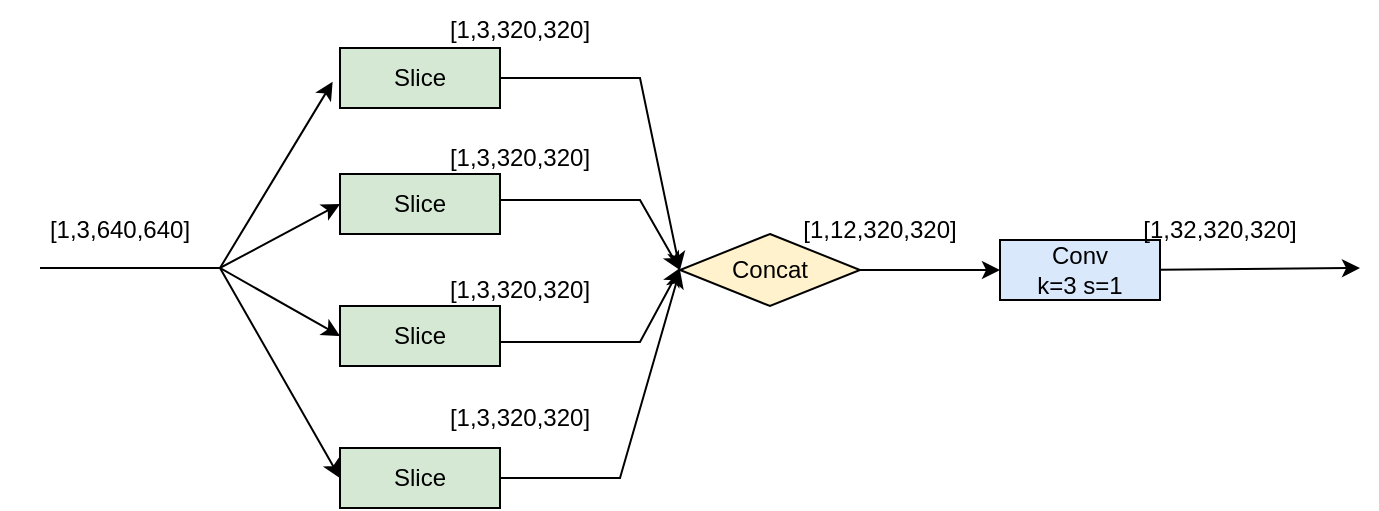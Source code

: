 <mxfile version="21.3.2" type="github">
  <diagram name="第 1 页" id="ceQ6GFxcm7EV7B7ji0B9">
    <mxGraphModel dx="272" dy="617" grid="1" gridSize="10" guides="1" tooltips="1" connect="1" arrows="1" fold="1" page="1" pageScale="1" pageWidth="827" pageHeight="1169" math="0" shadow="0">
      <root>
        <mxCell id="0" />
        <mxCell id="1" parent="0" />
        <mxCell id="Lq95LYcmepECOroukfa--2" value="Concat" style="rhombus;whiteSpace=wrap;html=1;fillColor=#fff2cc;strokeColor=#000000;" vertex="1" parent="1">
          <mxGeometry x="1240" y="303" width="90" height="36" as="geometry" />
        </mxCell>
        <mxCell id="Lq95LYcmepECOroukfa--3" value="Slice" style="rounded=0;whiteSpace=wrap;html=1;fillColor=#d5e8d4;strokeColor=#000000;" vertex="1" parent="1">
          <mxGeometry x="1070" y="210" width="80" height="30" as="geometry" />
        </mxCell>
        <mxCell id="Lq95LYcmepECOroukfa--4" value="" style="endArrow=classic;html=1;rounded=0;entryX=-0.046;entryY=0.562;entryDx=0;entryDy=0;entryPerimeter=0;" edge="1" parent="1" target="Lq95LYcmepECOroukfa--3">
          <mxGeometry width="50" height="50" relative="1" as="geometry">
            <mxPoint x="920" y="320" as="sourcePoint" />
            <mxPoint x="1020" y="270" as="targetPoint" />
            <Array as="points">
              <mxPoint x="1010" y="320" />
            </Array>
          </mxGeometry>
        </mxCell>
        <mxCell id="Lq95LYcmepECOroukfa--7" value="[1,3,640,640]" style="rounded=0;whiteSpace=wrap;html=1;fillColor=none;strokeColor=none;" vertex="1" parent="1">
          <mxGeometry x="900" y="286" width="120" height="30" as="geometry" />
        </mxCell>
        <mxCell id="Lq95LYcmepECOroukfa--8" value="Conv&lt;br&gt;k=3 s=1" style="rounded=0;whiteSpace=wrap;html=1;fillColor=#dae8fc;strokeColor=#000000;" vertex="1" parent="1">
          <mxGeometry x="1400" y="306" width="80" height="30" as="geometry" />
        </mxCell>
        <mxCell id="Lq95LYcmepECOroukfa--9" value="Slice" style="rounded=0;whiteSpace=wrap;html=1;fillColor=#d5e8d4;strokeColor=#000000;" vertex="1" parent="1">
          <mxGeometry x="1070" y="273" width="80" height="30" as="geometry" />
        </mxCell>
        <mxCell id="Lq95LYcmepECOroukfa--10" value="Slice" style="rounded=0;whiteSpace=wrap;html=1;fillColor=#d5e8d4;strokeColor=#000000;" vertex="1" parent="1">
          <mxGeometry x="1070" y="339" width="80" height="30" as="geometry" />
        </mxCell>
        <mxCell id="Lq95LYcmepECOroukfa--11" value="Slice" style="rounded=0;whiteSpace=wrap;html=1;fillColor=#d5e8d4;strokeColor=#000000;" vertex="1" parent="1">
          <mxGeometry x="1070" y="410" width="80" height="30" as="geometry" />
        </mxCell>
        <mxCell id="Lq95LYcmepECOroukfa--12" value="" style="endArrow=classic;html=1;rounded=0;entryX=0;entryY=0.5;entryDx=0;entryDy=0;" edge="1" parent="1" target="Lq95LYcmepECOroukfa--9">
          <mxGeometry width="50" height="50" relative="1" as="geometry">
            <mxPoint x="920" y="320" as="sourcePoint" />
            <mxPoint x="1070" y="240" as="targetPoint" />
            <Array as="points">
              <mxPoint x="1010" y="320" />
            </Array>
          </mxGeometry>
        </mxCell>
        <mxCell id="Lq95LYcmepECOroukfa--13" value="" style="endArrow=classic;html=1;rounded=0;entryX=0;entryY=0.5;entryDx=0;entryDy=0;" edge="1" parent="1" target="Lq95LYcmepECOroukfa--11">
          <mxGeometry width="50" height="50" relative="1" as="geometry">
            <mxPoint x="920" y="320" as="sourcePoint" />
            <mxPoint x="1046" y="347" as="targetPoint" />
            <Array as="points">
              <mxPoint x="1010" y="320" />
            </Array>
          </mxGeometry>
        </mxCell>
        <mxCell id="Lq95LYcmepECOroukfa--14" value="" style="endArrow=classic;html=1;rounded=0;entryX=0;entryY=0.5;entryDx=0;entryDy=0;" edge="1" parent="1" target="Lq95LYcmepECOroukfa--10">
          <mxGeometry width="50" height="50" relative="1" as="geometry">
            <mxPoint x="920" y="320" as="sourcePoint" />
            <mxPoint x="1096" y="257" as="targetPoint" />
            <Array as="points">
              <mxPoint x="1010" y="320" />
            </Array>
          </mxGeometry>
        </mxCell>
        <mxCell id="Lq95LYcmepECOroukfa--15" value="[1,3,320,320]" style="rounded=0;whiteSpace=wrap;html=1;fillColor=none;strokeColor=none;" vertex="1" parent="1">
          <mxGeometry x="1100" y="316" width="120" height="30" as="geometry" />
        </mxCell>
        <mxCell id="Lq95LYcmepECOroukfa--16" value="[1,3,320,320]" style="rounded=0;whiteSpace=wrap;html=1;fillColor=none;strokeColor=none;" vertex="1" parent="1">
          <mxGeometry x="1100" y="186" width="120" height="30" as="geometry" />
        </mxCell>
        <mxCell id="Lq95LYcmepECOroukfa--17" value="[1,3,320,320]" style="rounded=0;whiteSpace=wrap;html=1;fillColor=none;strokeColor=none;" vertex="1" parent="1">
          <mxGeometry x="1100" y="250" width="120" height="30" as="geometry" />
        </mxCell>
        <mxCell id="Lq95LYcmepECOroukfa--18" value="[1,3,320,320]" style="rounded=0;whiteSpace=wrap;html=1;fillColor=none;strokeColor=none;" vertex="1" parent="1">
          <mxGeometry x="1100" y="380" width="120" height="30" as="geometry" />
        </mxCell>
        <mxCell id="Lq95LYcmepECOroukfa--19" value="[1,12,320,320]" style="rounded=0;whiteSpace=wrap;html=1;fillColor=none;strokeColor=none;" vertex="1" parent="1">
          <mxGeometry x="1280" y="286" width="120" height="30" as="geometry" />
        </mxCell>
        <mxCell id="Lq95LYcmepECOroukfa--20" value="[1,32,320,320]" style="rounded=0;whiteSpace=wrap;html=1;fillColor=none;strokeColor=none;" vertex="1" parent="1">
          <mxGeometry x="1450" y="286" width="120" height="30" as="geometry" />
        </mxCell>
        <mxCell id="Lq95LYcmepECOroukfa--21" value="" style="endArrow=classic;html=1;rounded=0;entryX=0;entryY=0.5;entryDx=0;entryDy=0;exitX=1;exitY=0.5;exitDx=0;exitDy=0;" edge="1" parent="1" source="Lq95LYcmepECOroukfa--3" target="Lq95LYcmepECOroukfa--2">
          <mxGeometry width="50" height="50" relative="1" as="geometry">
            <mxPoint x="1212" y="240" as="sourcePoint" />
            <mxPoint x="1358" y="147" as="targetPoint" />
            <Array as="points">
              <mxPoint x="1220" y="225" />
            </Array>
          </mxGeometry>
        </mxCell>
        <mxCell id="Lq95LYcmepECOroukfa--22" value="" style="endArrow=classic;html=1;rounded=0;entryX=0;entryY=0.5;entryDx=0;entryDy=0;exitX=1;exitY=0.5;exitDx=0;exitDy=0;" edge="1" parent="1" target="Lq95LYcmepECOroukfa--2">
          <mxGeometry width="50" height="50" relative="1" as="geometry">
            <mxPoint x="1150" y="286" as="sourcePoint" />
            <mxPoint x="1240" y="382" as="targetPoint" />
            <Array as="points">
              <mxPoint x="1220" y="286" />
            </Array>
          </mxGeometry>
        </mxCell>
        <mxCell id="Lq95LYcmepECOroukfa--23" value="" style="endArrow=classic;html=1;rounded=0;entryX=0;entryY=0.5;entryDx=0;entryDy=0;exitX=1.002;exitY=0.635;exitDx=0;exitDy=0;exitPerimeter=0;" edge="1" parent="1">
          <mxGeometry width="50" height="50" relative="1" as="geometry">
            <mxPoint x="1150.16" y="357.05" as="sourcePoint" />
            <mxPoint x="1240" y="320" as="targetPoint" />
            <Array as="points">
              <mxPoint x="1220" y="357" />
            </Array>
          </mxGeometry>
        </mxCell>
        <mxCell id="Lq95LYcmepECOroukfa--24" value="" style="endArrow=classic;html=1;rounded=0;entryX=0;entryY=0.5;entryDx=0;entryDy=0;exitX=1;exitY=0.5;exitDx=0;exitDy=0;" edge="1" parent="1" source="Lq95LYcmepECOroukfa--11" target="Lq95LYcmepECOroukfa--2">
          <mxGeometry width="50" height="50" relative="1" as="geometry">
            <mxPoint x="1140" y="430" as="sourcePoint" />
            <mxPoint x="1230" y="526" as="targetPoint" />
            <Array as="points">
              <mxPoint x="1210" y="425" />
            </Array>
          </mxGeometry>
        </mxCell>
        <mxCell id="Lq95LYcmepECOroukfa--25" value="" style="endArrow=classic;html=1;rounded=0;exitX=1;exitY=0.5;exitDx=0;exitDy=0;" edge="1" parent="1" source="Lq95LYcmepECOroukfa--2" target="Lq95LYcmepECOroukfa--8">
          <mxGeometry width="50" height="50" relative="1" as="geometry">
            <mxPoint x="1340" y="270" as="sourcePoint" />
            <mxPoint x="1390" y="220" as="targetPoint" />
          </mxGeometry>
        </mxCell>
        <mxCell id="Lq95LYcmepECOroukfa--27" value="" style="endArrow=classic;html=1;rounded=0;exitX=1;exitY=0.5;exitDx=0;exitDy=0;" edge="1" parent="1">
          <mxGeometry width="50" height="50" relative="1" as="geometry">
            <mxPoint x="1480" y="320.83" as="sourcePoint" />
            <mxPoint x="1580" y="320" as="targetPoint" />
          </mxGeometry>
        </mxCell>
      </root>
    </mxGraphModel>
  </diagram>
</mxfile>

